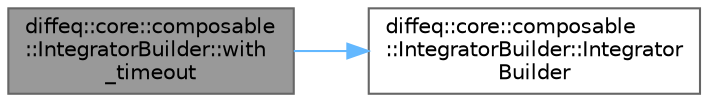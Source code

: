 digraph "diffeq::core::composable::IntegratorBuilder::with_timeout"
{
 // LATEX_PDF_SIZE
  bgcolor="transparent";
  edge [fontname=Helvetica,fontsize=10,labelfontname=Helvetica,labelfontsize=10];
  node [fontname=Helvetica,fontsize=10,shape=box,height=0.2,width=0.4];
  rankdir="LR";
  Node1 [id="Node000001",label="diffeq::core::composable\l::IntegratorBuilder::with\l_timeout",height=0.2,width=0.4,color="gray40", fillcolor="grey60", style="filled", fontcolor="black",tooltip="Add timeout protection facility."];
  Node1 -> Node2 [id="edge1_Node000001_Node000002",color="steelblue1",style="solid",tooltip=" "];
  Node2 [id="Node000002",label="diffeq::core::composable\l::IntegratorBuilder::Integrator\lBuilder",height=0.2,width=0.4,color="grey40", fillcolor="white", style="filled",URL="$classdiffeq_1_1core_1_1composable_1_1_integrator_builder.html#a10b5cb4ef0683dec707627965baeffa1",tooltip="Construct builder with base integrator."];
}

